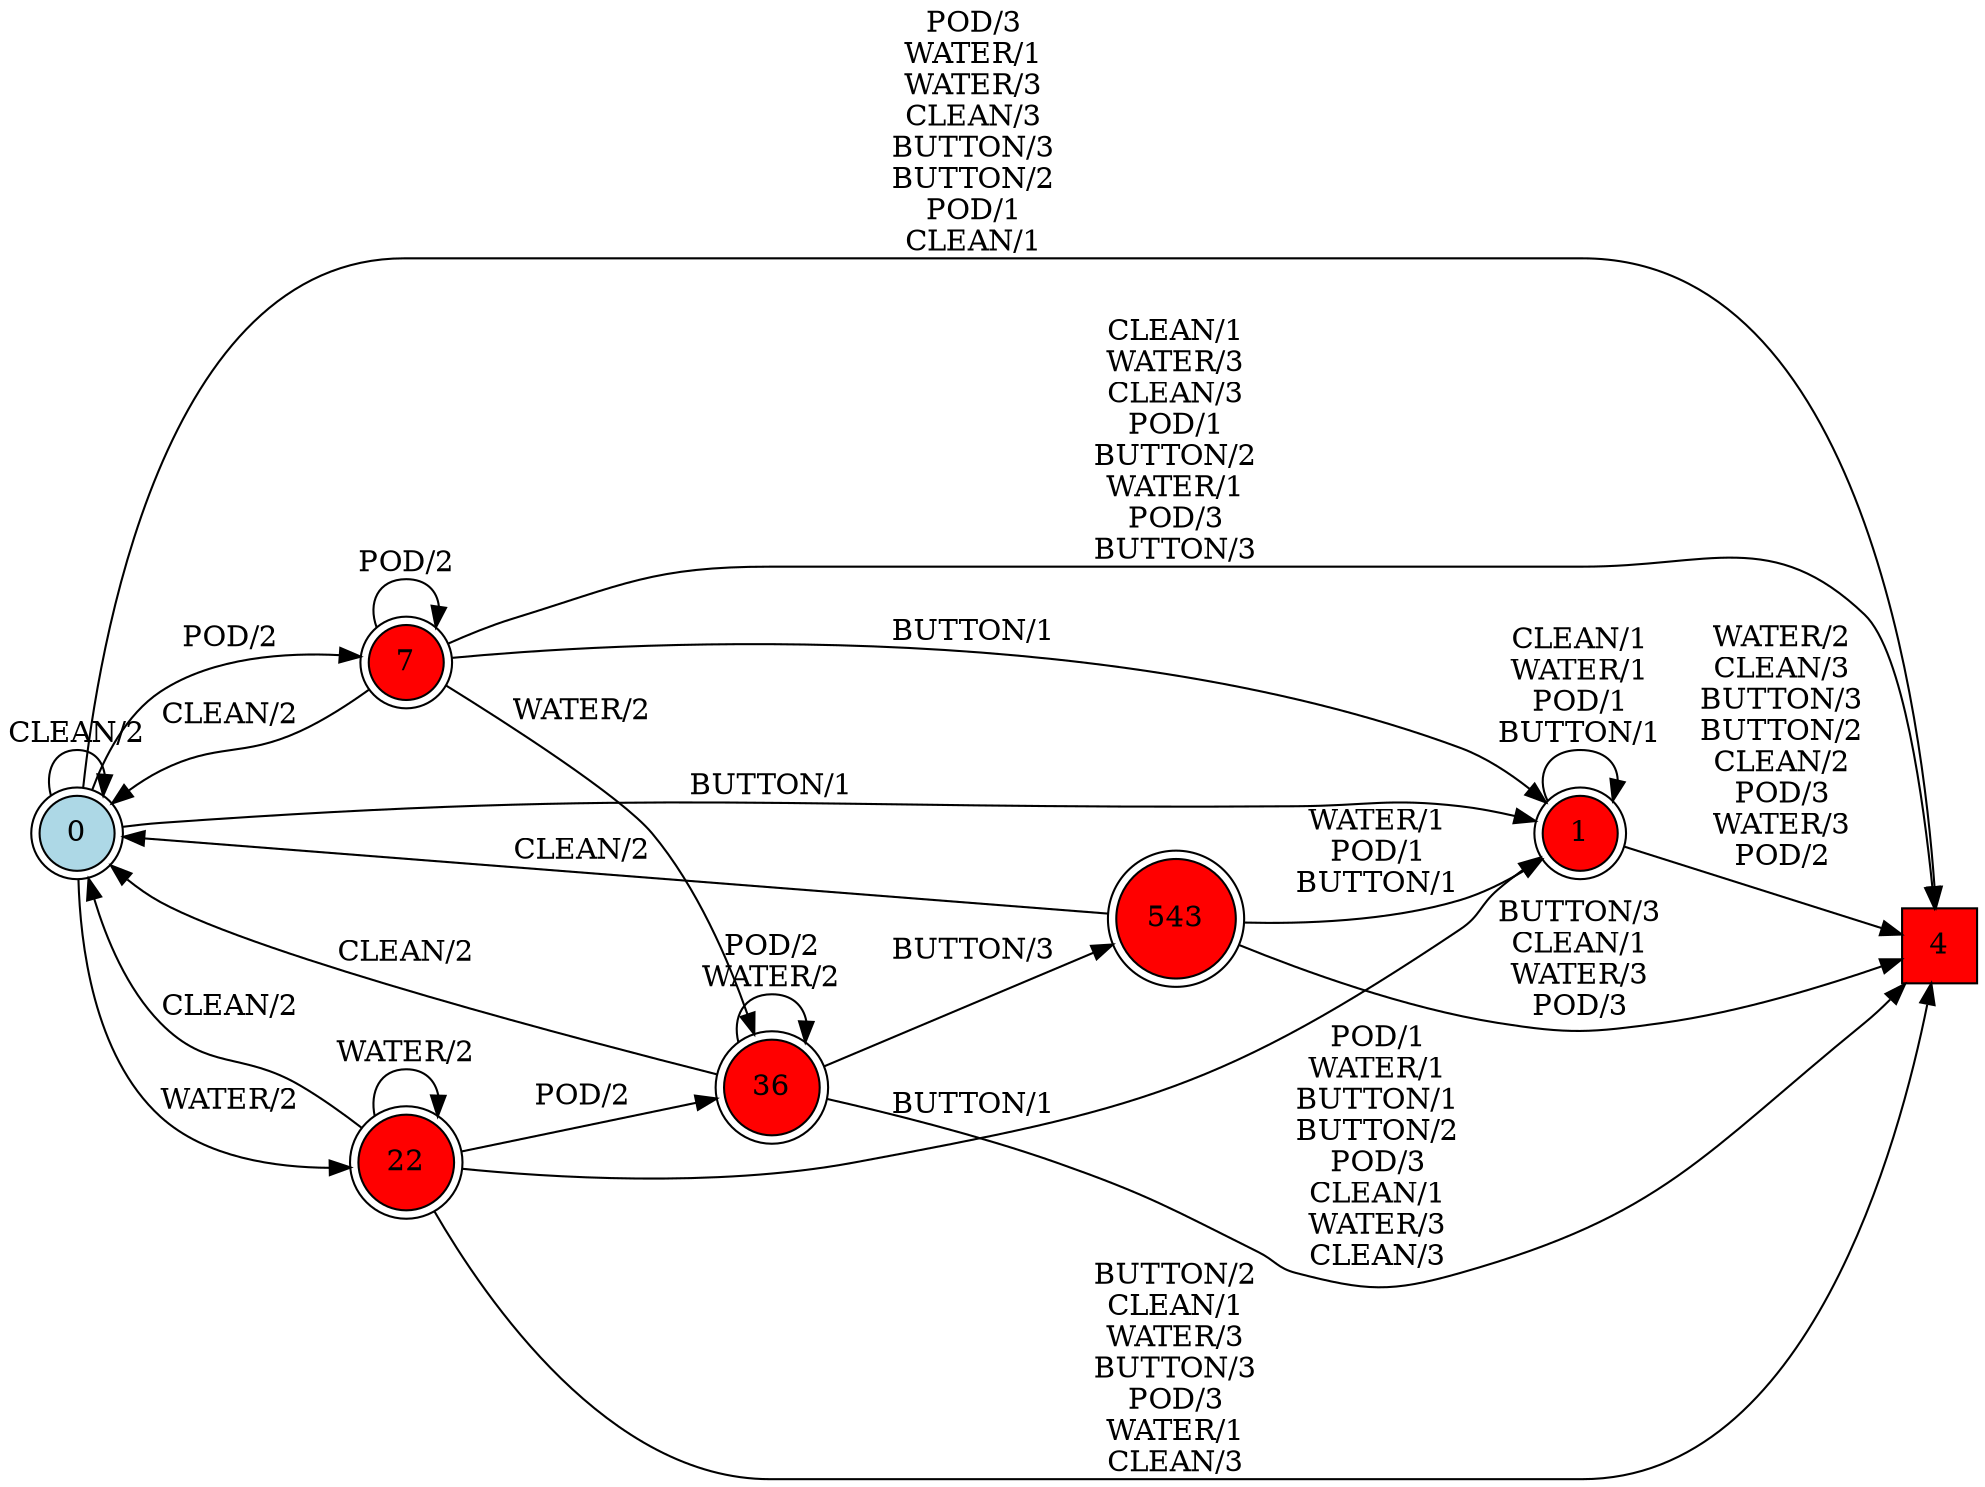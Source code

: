 digraph G {
  rankdir=LR;
  node [shape=circle, style=filled, fillcolor=white];
  "0" [isInitial=True, fillcolor=lightblue, shape=doublecircle];
  "1" [fillcolor=red, shape=doublecircle];
  "4" [fillcolor=red, shape=square];
  "7" [fillcolor=red, shape=doublecircle];
  "22" [fillcolor=red, shape=doublecircle];
  "36" [fillcolor=red, shape=doublecircle];
  "543" [fillcolor=red, shape=doublecircle];
  "0" -> "1" [label="BUTTON/1"];
  "0" -> "7" [label="POD/2"];
  "0" -> "22" [label="WATER/2"];
  "0" -> "4" [label="POD/3\nWATER/1\nWATER/3\nCLEAN/3\nBUTTON/3\nBUTTON/2\nPOD/1\nCLEAN/1"];
  "0" -> "0" [label="CLEAN/2"];
  "1" -> "4" [label="WATER/2\nCLEAN/3\nBUTTON/3\nBUTTON/2\nCLEAN/2\nPOD/3\nWATER/3\nPOD/2"];
  "1" -> "1" [label="CLEAN/1\nWATER/1\nPOD/1\nBUTTON/1"];
  "7" -> "36" [label="WATER/2"];
  "7" -> "4" [label="CLEAN/1\nWATER/3\nCLEAN/3\nPOD/1\nBUTTON/2\nWATER/1\nPOD/3\nBUTTON/3"];
  "7" -> "7" [label="POD/2"];
  "7" -> "0" [label="CLEAN/2"];
  "7" -> "1" [label="BUTTON/1"];
  "22" -> "4" [label="BUTTON/2\nCLEAN/1\nWATER/3\nBUTTON/3\nPOD/3\nWATER/1\nCLEAN/3"];
  "22" -> "0" [label="CLEAN/2"];
  "22" -> "1" [label="BUTTON/1"];
  "22" -> "22" [label="WATER/2"];
  "22" -> "36" [label="POD/2"];
  "36" -> "4" [label="POD/1\nWATER/1\nBUTTON/1\nBUTTON/2\nPOD/3\nCLEAN/1\nWATER/3\nCLEAN/3"];
  "36" -> "543" [label="BUTTON/3"];
  "36" -> "0" [label="CLEAN/2"];
  "36" -> "36" [label="POD/2\nWATER/2"];
  "543" -> "4" [label="BUTTON/3\nCLEAN/1\nWATER/3\nPOD/3"];
  "543" -> "1" [label="WATER/1\nPOD/1\nBUTTON/1"];
  "543" -> "0" [label="CLEAN/2"];
}